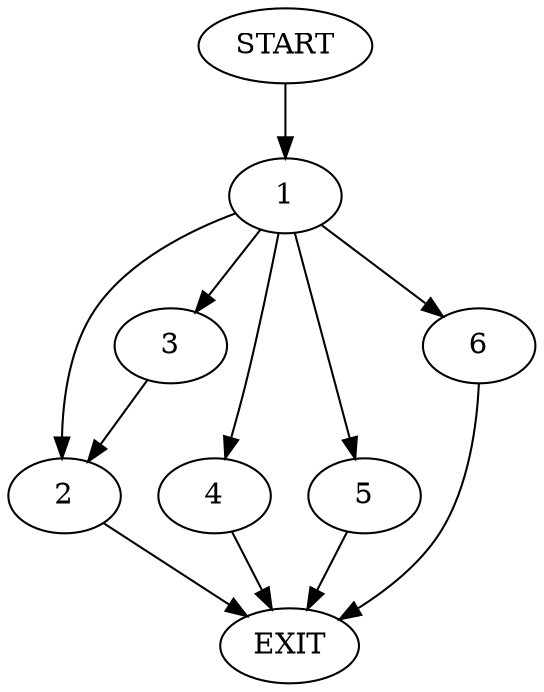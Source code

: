 digraph {
0 [label="START"]
7 [label="EXIT"]
0 -> 1
1 -> 2
1 -> 3
1 -> 4
1 -> 5
1 -> 6
4 -> 7
2 -> 7
5 -> 7
6 -> 7
3 -> 2
}
